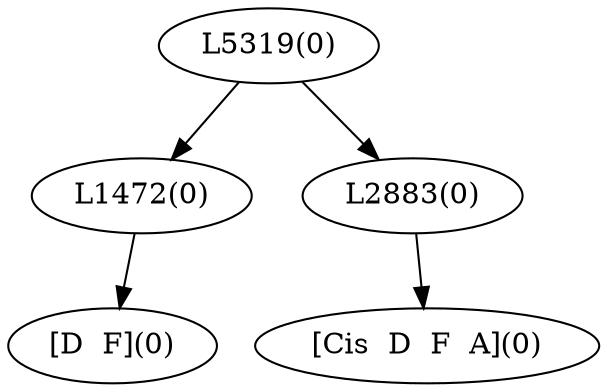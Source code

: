 digraph sample{
"L1472(0)"->"[D  F](0)"
"L2883(0)"->"[Cis  D  F  A](0)"
"L5319(0)"->"L1472(0)"
"L5319(0)"->"L2883(0)"
{rank = min; "L5319(0)"}
{rank = same; "L1472(0)"; "L2883(0)";}
{rank = max; "[Cis  D  F  A](0)"; "[D  F](0)";}
}